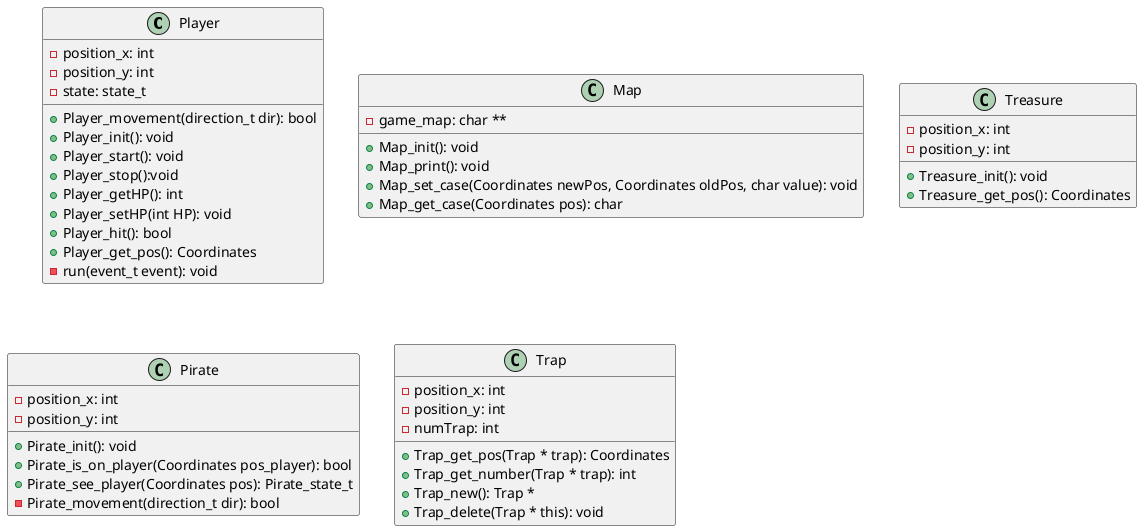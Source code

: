 @startuml
class Player {
    - position_x: int
    - position_y: int
    - state: state_t
    + Player_movement(direction_t dir): bool
    + Player_init(): void
    + Player_start(): void
    + Player_stop():void
    + Player_getHP(): int
    + Player_setHP(int HP): void
    + Player_hit(): bool
    + Player_get_pos(): Coordinates
    - run(event_t event): void
}
class Map {
    - game_map: char **
    + Map_init(): void
    + Map_print(): void
    + Map_set_case(Coordinates newPos, Coordinates oldPos, char value): void
    + Map_get_case(Coordinates pos): char
}


class Treasure {
    - position_x: int
    - position_y: int
    + Treasure_init(): void
    + Treasure_get_pos(): Coordinates
}

class Pirate{
    - position_x: int
    - position_y: int
    + Pirate_init(): void
    + Pirate_is_on_player(Coordinates pos_player): bool
    + Pirate_see_player(Coordinates pos): Pirate_state_t
    - Pirate_movement(direction_t dir): bool
}

class Trap{
    - position_x: int
    - position_y: int
    - numTrap: int
    + Trap_get_pos(Trap * trap): Coordinates
    + Trap_get_number(Trap * trap): int
    + Trap_new(): Trap *
    + Trap_delete(Trap * this): void
}


@enduml